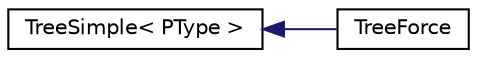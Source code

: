 digraph "Graphical Class Hierarchy"
{
 // LATEX_PDF_SIZE
  edge [fontname="Helvetica",fontsize="10",labelfontname="Helvetica",labelfontsize="10"];
  node [fontname="Helvetica",fontsize="10",shape=record];
  rankdir="LR";
  Node0 [label="TreeSimple\< PType \>",height=0.2,width=0.4,color="black", fillcolor="white", style="filled",URL="$class_tree_simple.html",tooltip="A C++ class wrapper for the bianary treeNB used in the Nobody force calculation, but also useful for ..."];
  Node0 -> Node1 [dir="back",color="midnightblue",fontsize="10",style="solid",fontname="Helvetica"];
  Node1 [label="TreeForce",height=0.2,width=0.4,color="black", fillcolor="white", style="filled",URL="$class_tree_force.html",tooltip="Object used to calculate the force or deflection caused by a collection of \"particles\" by the tree me..."];
}
